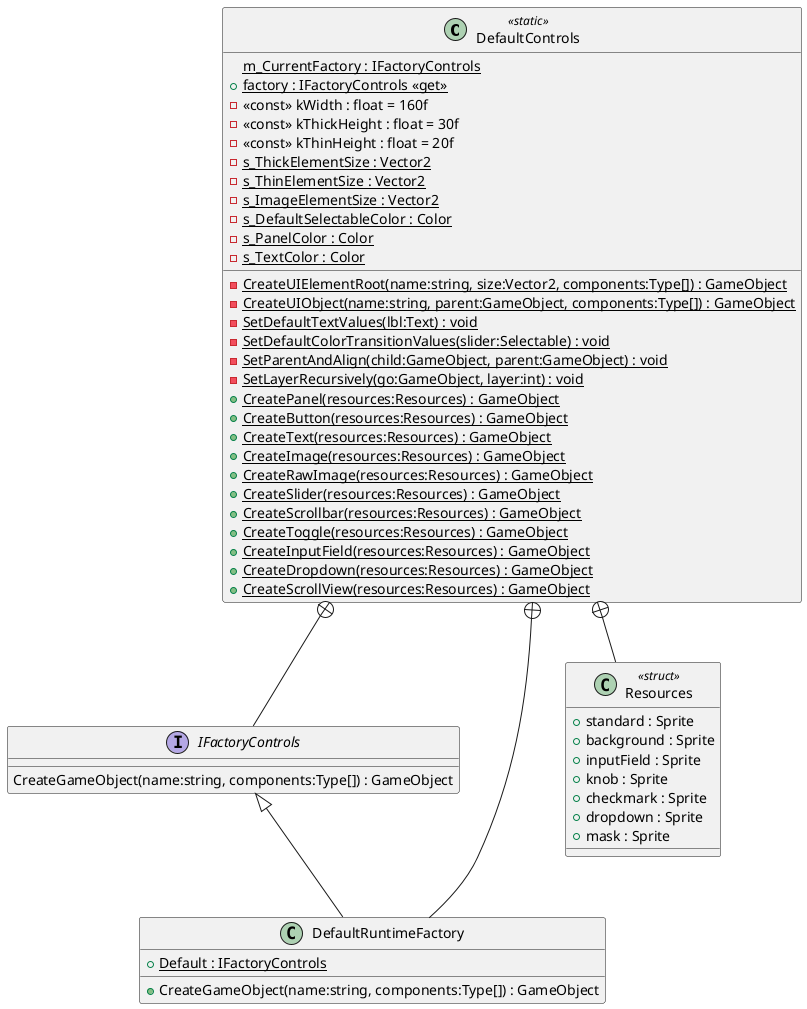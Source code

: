 @startuml
class DefaultControls <<static>> {
    {static} m_CurrentFactory : IFactoryControls
    + {static} factory : IFactoryControls <<get>>
    - <<const>> kWidth : float = 160f
    - <<const>> kThickHeight : float = 30f
    - <<const>> kThinHeight : float = 20f
    - {static} s_ThickElementSize : Vector2
    - {static} s_ThinElementSize : Vector2
    - {static} s_ImageElementSize : Vector2
    - {static} s_DefaultSelectableColor : Color
    - {static} s_PanelColor : Color
    - {static} s_TextColor : Color
    - {static} CreateUIElementRoot(name:string, size:Vector2, components:Type[]) : GameObject
    - {static} CreateUIObject(name:string, parent:GameObject, components:Type[]) : GameObject
    - {static} SetDefaultTextValues(lbl:Text) : void
    - {static} SetDefaultColorTransitionValues(slider:Selectable) : void
    - {static} SetParentAndAlign(child:GameObject, parent:GameObject) : void
    - {static} SetLayerRecursively(go:GameObject, layer:int) : void
    + {static} CreatePanel(resources:Resources) : GameObject
    + {static} CreateButton(resources:Resources) : GameObject
    + {static} CreateText(resources:Resources) : GameObject
    + {static} CreateImage(resources:Resources) : GameObject
    + {static} CreateRawImage(resources:Resources) : GameObject
    + {static} CreateSlider(resources:Resources) : GameObject
    + {static} CreateScrollbar(resources:Resources) : GameObject
    + {static} CreateToggle(resources:Resources) : GameObject
    + {static} CreateInputField(resources:Resources) : GameObject
    + {static} CreateDropdown(resources:Resources) : GameObject
    + {static} CreateScrollView(resources:Resources) : GameObject
}
interface IFactoryControls {
    CreateGameObject(name:string, components:Type[]) : GameObject
}
class DefaultRuntimeFactory {
    + {static} Default : IFactoryControls
    + CreateGameObject(name:string, components:Type[]) : GameObject
}
class Resources <<struct>> {
    + standard : Sprite
    + background : Sprite
    + inputField : Sprite
    + knob : Sprite
    + checkmark : Sprite
    + dropdown : Sprite
    + mask : Sprite
}
DefaultControls +-- IFactoryControls
DefaultControls +-- DefaultRuntimeFactory
IFactoryControls <|-- DefaultRuntimeFactory
DefaultControls +-- Resources
@enduml
